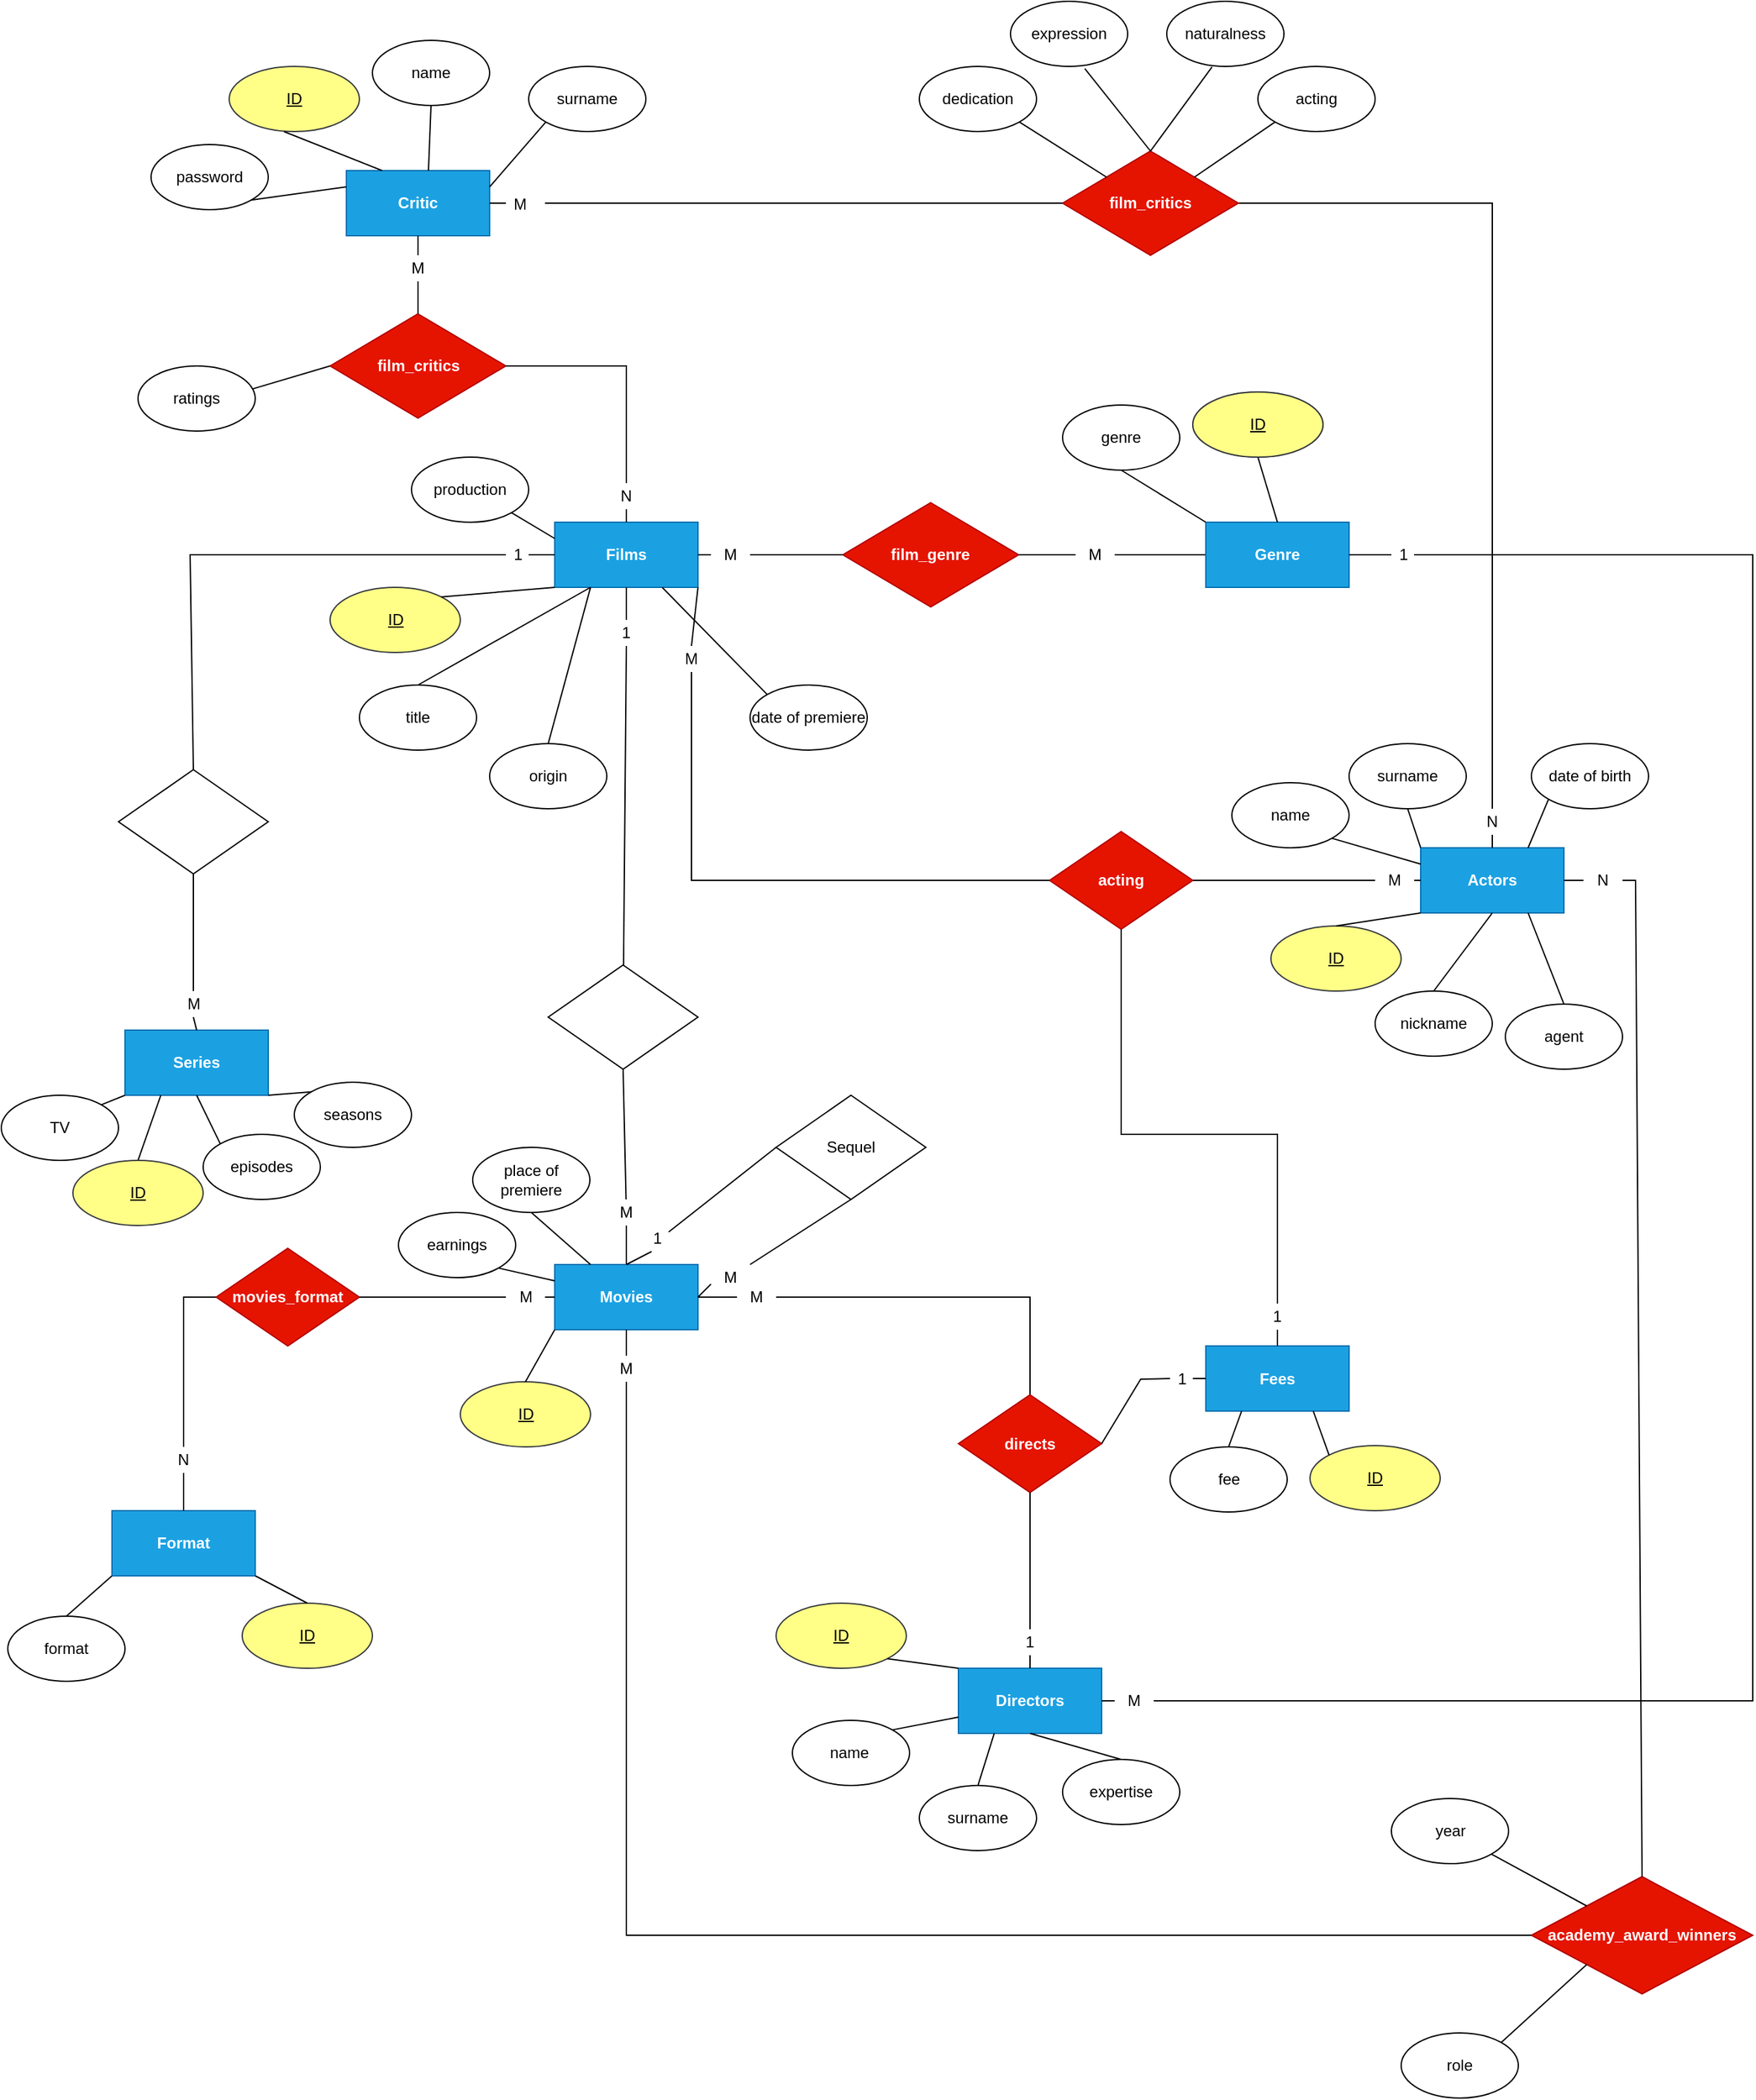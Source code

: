 <mxfile version="16.2.4" type="device"><diagram id="s2HU8AVU-V03cJpKP990" name="Page-1"><mxGraphModel dx="4755" dy="1905" grid="0" gridSize="10" guides="1" tooltips="1" connect="1" arrows="1" fold="1" page="0" pageScale="1" pageWidth="827" pageHeight="1169" math="0" shadow="0"><root><mxCell id="0"/><mxCell id="1" parent="0"/><mxCell id="FqH6eAbjy24o7OfbHSKS-1" value="&lt;b&gt;Critic&lt;/b&gt;" style="rounded=0;whiteSpace=wrap;html=1;fillColor=#1ba1e2;strokeColor=#006EAF;fontColor=#ffffff;" vertex="1" parent="1"><mxGeometry x="-600" y="140" width="110" height="50" as="geometry"/></mxCell><mxCell id="FqH6eAbjy24o7OfbHSKS-2" value="&lt;u&gt;ID&lt;/u&gt;" style="ellipse;whiteSpace=wrap;html=1;fillColor=#ffff88;strokeColor=#36393d;" vertex="1" parent="1"><mxGeometry x="-690" y="60" width="100" height="50" as="geometry"/></mxCell><mxCell id="FqH6eAbjy24o7OfbHSKS-5" value="" style="endArrow=none;html=1;rounded=0;entryX=0.42;entryY=1;entryDx=0;entryDy=0;entryPerimeter=0;exitX=0.25;exitY=0;exitDx=0;exitDy=0;" edge="1" parent="1" source="FqH6eAbjy24o7OfbHSKS-1" target="FqH6eAbjy24o7OfbHSKS-2"><mxGeometry width="50" height="50" relative="1" as="geometry"><mxPoint x="-310" y="460" as="sourcePoint"/><mxPoint x="-260" y="410" as="targetPoint"/><Array as="points"/></mxGeometry></mxCell><mxCell id="FqH6eAbjy24o7OfbHSKS-8" value="" style="endArrow=none;html=1;rounded=0;exitX=0.573;exitY=0;exitDx=0;exitDy=0;exitPerimeter=0;entryX=0.5;entryY=1;entryDx=0;entryDy=0;" edge="1" parent="1" source="FqH6eAbjy24o7OfbHSKS-1" target="FqH6eAbjy24o7OfbHSKS-9"><mxGeometry width="50" height="50" relative="1" as="geometry"><mxPoint x="-520" y="150" as="sourcePoint"/><mxPoint x="-555" y="90" as="targetPoint"/></mxGeometry></mxCell><mxCell id="FqH6eAbjy24o7OfbHSKS-9" value="name" style="ellipse;whiteSpace=wrap;html=1;" vertex="1" parent="1"><mxGeometry x="-580" y="40" width="90" height="50" as="geometry"/></mxCell><mxCell id="FqH6eAbjy24o7OfbHSKS-10" value="password" style="ellipse;whiteSpace=wrap;html=1;" vertex="1" parent="1"><mxGeometry x="-750" y="120" width="90" height="50" as="geometry"/></mxCell><mxCell id="FqH6eAbjy24o7OfbHSKS-11" value="" style="endArrow=none;html=1;rounded=0;entryX=1;entryY=1;entryDx=0;entryDy=0;exitX=0;exitY=0.25;exitDx=0;exitDy=0;" edge="1" parent="1" source="FqH6eAbjy24o7OfbHSKS-1" target="FqH6eAbjy24o7OfbHSKS-10"><mxGeometry width="50" height="50" relative="1" as="geometry"><mxPoint x="-670" y="190" as="sourcePoint"/><mxPoint x="-620" y="140" as="targetPoint"/><Array as="points"/></mxGeometry></mxCell><mxCell id="FqH6eAbjy24o7OfbHSKS-12" value="surname" style="ellipse;whiteSpace=wrap;html=1;" vertex="1" parent="1"><mxGeometry x="-460" y="60" width="90" height="50" as="geometry"/></mxCell><mxCell id="FqH6eAbjy24o7OfbHSKS-13" value="" style="endArrow=none;html=1;rounded=0;exitX=0;exitY=1;exitDx=0;exitDy=0;entryX=1;entryY=0.25;entryDx=0;entryDy=0;" edge="1" parent="1" source="FqH6eAbjy24o7OfbHSKS-12" target="FqH6eAbjy24o7OfbHSKS-1"><mxGeometry width="50" height="50" relative="1" as="geometry"><mxPoint x="-580" y="162.5" as="sourcePoint"/><mxPoint x="-620" y="163" as="targetPoint"/><Array as="points"/></mxGeometry></mxCell><mxCell id="FqH6eAbjy24o7OfbHSKS-14" value="" style="endArrow=none;html=1;rounded=0;entryX=0.5;entryY=1;entryDx=0;entryDy=0;startArrow=none;" edge="1" parent="1" source="FqH6eAbjy24o7OfbHSKS-33" target="FqH6eAbjy24o7OfbHSKS-1"><mxGeometry width="50" height="50" relative="1" as="geometry"><mxPoint x="-545" y="320" as="sourcePoint"/><mxPoint x="-545" y="250" as="targetPoint"/><Array as="points"/></mxGeometry></mxCell><mxCell id="FqH6eAbjy24o7OfbHSKS-15" value="&lt;b&gt;Actors&lt;/b&gt;" style="rounded=0;whiteSpace=wrap;html=1;fillColor=#1ba1e2;strokeColor=#006EAF;fontColor=#ffffff;" vertex="1" parent="1"><mxGeometry x="225" y="660" width="110" height="50" as="geometry"/></mxCell><mxCell id="FqH6eAbjy24o7OfbHSKS-17" value="" style="endArrow=none;html=1;rounded=0;exitX=1;exitY=0.5;exitDx=0;exitDy=0;startArrow=none;entryX=0.5;entryY=0;entryDx=0;entryDy=0;" edge="1" parent="1" source="FqH6eAbjy24o7OfbHSKS-22" target="FqH6eAbjy24o7OfbHSKS-21"><mxGeometry width="50" height="50" relative="1" as="geometry"><mxPoint x="-490" y="170" as="sourcePoint"/><mxPoint x="285" y="360" as="targetPoint"/><Array as="points"><mxPoint x="280" y="165"/></Array></mxGeometry></mxCell><mxCell id="FqH6eAbjy24o7OfbHSKS-21" value="N" style="text;html=1;strokeColor=none;fillColor=none;align=center;verticalAlign=middle;whiteSpace=wrap;rounded=0;" vertex="1" parent="1"><mxGeometry x="270" y="630" width="20" height="20" as="geometry"/></mxCell><mxCell id="FqH6eAbjy24o7OfbHSKS-22" value="&lt;b&gt;film_critics&lt;/b&gt;" style="rhombus;whiteSpace=wrap;html=1;fillColor=#e51400;strokeColor=#B20000;fontColor=#ffffff;" vertex="1" parent="1"><mxGeometry x="-50" y="125" width="135" height="80" as="geometry"/></mxCell><mxCell id="FqH6eAbjy24o7OfbHSKS-23" value="" style="endArrow=none;html=1;rounded=0;exitX=1;exitY=0.5;exitDx=0;exitDy=0;entryX=0;entryY=0.5;entryDx=0;entryDy=0;startArrow=none;" edge="1" parent="1" source="FqH6eAbjy24o7OfbHSKS-19" target="FqH6eAbjy24o7OfbHSKS-22"><mxGeometry width="50" height="50" relative="1" as="geometry"><mxPoint x="-490" y="165" as="sourcePoint"/><mxPoint x="5" y="410" as="targetPoint"/><Array as="points"/></mxGeometry></mxCell><mxCell id="FqH6eAbjy24o7OfbHSKS-24" value="dedication" style="ellipse;whiteSpace=wrap;html=1;" vertex="1" parent="1"><mxGeometry x="-160" y="60" width="90" height="50" as="geometry"/></mxCell><mxCell id="FqH6eAbjy24o7OfbHSKS-25" value="expression" style="ellipse;whiteSpace=wrap;html=1;" vertex="1" parent="1"><mxGeometry x="-90" y="10" width="90" height="50" as="geometry"/></mxCell><mxCell id="FqH6eAbjy24o7OfbHSKS-26" value="naturalness" style="ellipse;whiteSpace=wrap;html=1;" vertex="1" parent="1"><mxGeometry x="30" y="10" width="90" height="50" as="geometry"/></mxCell><mxCell id="FqH6eAbjy24o7OfbHSKS-27" value="acting" style="ellipse;whiteSpace=wrap;html=1;" vertex="1" parent="1"><mxGeometry x="100" y="60" width="90" height="50" as="geometry"/></mxCell><mxCell id="FqH6eAbjy24o7OfbHSKS-28" value="" style="endArrow=none;html=1;rounded=0;entryX=0;entryY=0;entryDx=0;entryDy=0;exitX=1;exitY=1;exitDx=0;exitDy=0;" edge="1" parent="1" source="FqH6eAbjy24o7OfbHSKS-24" target="FqH6eAbjy24o7OfbHSKS-22"><mxGeometry width="50" height="50" relative="1" as="geometry"><mxPoint x="-90" y="110" as="sourcePoint"/><mxPoint x="-133.1" y="159.87" as="targetPoint"/><Array as="points"/></mxGeometry></mxCell><mxCell id="FqH6eAbjy24o7OfbHSKS-29" value="" style="endArrow=none;html=1;rounded=0;entryX=0.5;entryY=0;entryDx=0;entryDy=0;exitX=0.634;exitY=1.033;exitDx=0;exitDy=0;exitPerimeter=0;" edge="1" parent="1" source="FqH6eAbjy24o7OfbHSKS-25" target="FqH6eAbjy24o7OfbHSKS-22"><mxGeometry width="50" height="50" relative="1" as="geometry"><mxPoint x="-56.846" y="82.631" as="sourcePoint"/><mxPoint y="125" as="targetPoint"/><Array as="points"/></mxGeometry></mxCell><mxCell id="FqH6eAbjy24o7OfbHSKS-30" value="" style="endArrow=none;html=1;rounded=0;entryX=0.386;entryY=1.009;entryDx=0;entryDy=0;exitX=0.5;exitY=0;exitDx=0;exitDy=0;entryPerimeter=0;" edge="1" parent="1" source="FqH6eAbjy24o7OfbHSKS-22" target="FqH6eAbjy24o7OfbHSKS-26"><mxGeometry width="50" height="50" relative="1" as="geometry"><mxPoint x="10.004" y="97.631" as="sourcePoint"/><mxPoint x="66.85" y="140" as="targetPoint"/><Array as="points"/></mxGeometry></mxCell><mxCell id="FqH6eAbjy24o7OfbHSKS-31" value="" style="endArrow=none;html=1;rounded=0;entryX=0;entryY=1;entryDx=0;entryDy=0;exitX=1;exitY=0;exitDx=0;exitDy=0;" edge="1" parent="1" source="FqH6eAbjy24o7OfbHSKS-22" target="FqH6eAbjy24o7OfbHSKS-27"><mxGeometry width="50" height="50" relative="1" as="geometry"><mxPoint x="75.004" y="110.001" as="sourcePoint"/><mxPoint x="131.85" y="152.37" as="targetPoint"/><Array as="points"/></mxGeometry></mxCell><mxCell id="FqH6eAbjy24o7OfbHSKS-34" value="&lt;b&gt;film_critics&lt;/b&gt;" style="rhombus;whiteSpace=wrap;html=1;fillColor=#e51400;strokeColor=#B20000;fontColor=#ffffff;" vertex="1" parent="1"><mxGeometry x="-612.5" y="250" width="135" height="80" as="geometry"/></mxCell><mxCell id="FqH6eAbjy24o7OfbHSKS-35" value="" style="endArrow=none;html=1;rounded=0;entryX=1;entryY=0.5;entryDx=0;entryDy=0;exitX=0.5;exitY=0;exitDx=0;exitDy=0;startArrow=none;" edge="1" parent="1" source="FqH6eAbjy24o7OfbHSKS-37" target="FqH6eAbjy24o7OfbHSKS-34"><mxGeometry width="50" height="50" relative="1" as="geometry"><mxPoint x="-545" y="400" as="sourcePoint"/><mxPoint x="-545" y="190" as="targetPoint"/><Array as="points"><mxPoint x="-385" y="290"/></Array></mxGeometry></mxCell><mxCell id="FqH6eAbjy24o7OfbHSKS-36" value="&lt;b&gt;Films&lt;/b&gt;" style="rounded=0;whiteSpace=wrap;html=1;fillColor=#1ba1e2;strokeColor=#006EAF;fontColor=#ffffff;" vertex="1" parent="1"><mxGeometry x="-440" y="410" width="110" height="50" as="geometry"/></mxCell><mxCell id="FqH6eAbjy24o7OfbHSKS-38" value="" style="endArrow=none;html=1;rounded=0;entryX=0;entryY=0.5;entryDx=0;entryDy=0;exitX=0.98;exitY=0.351;exitDx=0;exitDy=0;exitPerimeter=0;" edge="1" parent="1" source="FqH6eAbjy24o7OfbHSKS-39" target="FqH6eAbjy24o7OfbHSKS-34"><mxGeometry width="50" height="50" relative="1" as="geometry"><mxPoint x="-670" y="310" as="sourcePoint"/><mxPoint x="-612.5" y="290" as="targetPoint"/></mxGeometry></mxCell><mxCell id="FqH6eAbjy24o7OfbHSKS-39" value="ratings" style="ellipse;whiteSpace=wrap;html=1;" vertex="1" parent="1"><mxGeometry x="-760" y="290" width="90" height="50" as="geometry"/></mxCell><mxCell id="FqH6eAbjy24o7OfbHSKS-40" value="production" style="ellipse;whiteSpace=wrap;html=1;" vertex="1" parent="1"><mxGeometry x="-550" y="360" width="90" height="50" as="geometry"/></mxCell><mxCell id="FqH6eAbjy24o7OfbHSKS-42" value="title" style="ellipse;whiteSpace=wrap;html=1;" vertex="1" parent="1"><mxGeometry x="-590" y="535" width="90" height="50" as="geometry"/></mxCell><mxCell id="FqH6eAbjy24o7OfbHSKS-43" value="origin" style="ellipse;whiteSpace=wrap;html=1;" vertex="1" parent="1"><mxGeometry x="-490" y="580" width="90" height="50" as="geometry"/></mxCell><mxCell id="FqH6eAbjy24o7OfbHSKS-44" value="date of premiere" style="ellipse;whiteSpace=wrap;html=1;" vertex="1" parent="1"><mxGeometry x="-290" y="535" width="90" height="50" as="geometry"/></mxCell><mxCell id="FqH6eAbjy24o7OfbHSKS-45" value="" style="endArrow=none;html=1;rounded=0;entryX=0;entryY=0.25;entryDx=0;entryDy=0;exitX=1;exitY=1;exitDx=0;exitDy=0;" edge="1" parent="1" source="FqH6eAbjy24o7OfbHSKS-40" target="FqH6eAbjy24o7OfbHSKS-36"><mxGeometry width="50" height="50" relative="1" as="geometry"><mxPoint x="-507.5" y="460" as="sourcePoint"/><mxPoint x="-457.5" y="410" as="targetPoint"/></mxGeometry></mxCell><mxCell id="FqH6eAbjy24o7OfbHSKS-46" value="&lt;u&gt;ID&lt;/u&gt;" style="ellipse;whiteSpace=wrap;html=1;fillColor=#ffff88;strokeColor=#36393d;" vertex="1" parent="1"><mxGeometry x="-612.5" y="460" width="100" height="50" as="geometry"/></mxCell><mxCell id="FqH6eAbjy24o7OfbHSKS-47" value="" style="endArrow=none;html=1;rounded=0;entryX=0;entryY=1;entryDx=0;entryDy=0;exitX=1;exitY=0;exitDx=0;exitDy=0;" edge="1" parent="1" source="FqH6eAbjy24o7OfbHSKS-46" target="FqH6eAbjy24o7OfbHSKS-36"><mxGeometry width="50" height="50" relative="1" as="geometry"><mxPoint x="-440" y="510" as="sourcePoint"/><mxPoint x="-390" y="460" as="targetPoint"/></mxGeometry></mxCell><mxCell id="FqH6eAbjy24o7OfbHSKS-48" value="" style="endArrow=none;html=1;rounded=0;entryX=0.25;entryY=1;entryDx=0;entryDy=0;exitX=0.5;exitY=0;exitDx=0;exitDy=0;" edge="1" parent="1" source="FqH6eAbjy24o7OfbHSKS-42" target="FqH6eAbjy24o7OfbHSKS-36"><mxGeometry width="50" height="50" relative="1" as="geometry"><mxPoint x="-447.5" y="510" as="sourcePoint"/><mxPoint x="-397.5" y="460" as="targetPoint"/></mxGeometry></mxCell><mxCell id="FqH6eAbjy24o7OfbHSKS-49" value="" style="endArrow=none;html=1;rounded=0;exitX=0.5;exitY=0;exitDx=0;exitDy=0;entryX=0.25;entryY=1;entryDx=0;entryDy=0;" edge="1" parent="1" source="FqH6eAbjy24o7OfbHSKS-43" target="FqH6eAbjy24o7OfbHSKS-36"><mxGeometry width="50" height="50" relative="1" as="geometry"><mxPoint x="-390" y="540" as="sourcePoint"/><mxPoint x="-350" y="510" as="targetPoint"/></mxGeometry></mxCell><mxCell id="FqH6eAbjy24o7OfbHSKS-50" style="edgeStyle=none;rounded=0;orthogonalLoop=1;jettySize=auto;html=1;entryX=0;entryY=0;entryDx=0;entryDy=0;" edge="1" parent="1" source="FqH6eAbjy24o7OfbHSKS-43" target="FqH6eAbjy24o7OfbHSKS-43"><mxGeometry relative="1" as="geometry"/></mxCell><mxCell id="FqH6eAbjy24o7OfbHSKS-51" value="" style="endArrow=none;html=1;rounded=0;entryX=0.75;entryY=1;entryDx=0;entryDy=0;exitX=0;exitY=0;exitDx=0;exitDy=0;" edge="1" parent="1" source="FqH6eAbjy24o7OfbHSKS-44" target="FqH6eAbjy24o7OfbHSKS-36"><mxGeometry width="50" height="50" relative="1" as="geometry"><mxPoint x="-250" y="560" as="sourcePoint"/><mxPoint x="-200" y="510" as="targetPoint"/></mxGeometry></mxCell><mxCell id="FqH6eAbjy24o7OfbHSKS-52" value="" style="endArrow=none;html=1;rounded=0;entryX=0;entryY=0.5;entryDx=0;entryDy=0;startArrow=none;" edge="1" parent="1" source="FqH6eAbjy24o7OfbHSKS-54" target="FqH6eAbjy24o7OfbHSKS-36"><mxGeometry width="50" height="50" relative="1" as="geometry"><mxPoint x="-710" y="435" as="sourcePoint"/><mxPoint x="-590" y="410" as="targetPoint"/></mxGeometry></mxCell><mxCell id="FqH6eAbjy24o7OfbHSKS-54" value="1" style="text;html=1;strokeColor=none;fillColor=none;align=center;verticalAlign=middle;whiteSpace=wrap;rounded=0;" vertex="1" parent="1"><mxGeometry x="-477.5" y="425" width="17.5" height="20" as="geometry"/></mxCell><mxCell id="FqH6eAbjy24o7OfbHSKS-55" value="" style="endArrow=none;html=1;rounded=0;entryX=0;entryY=0.5;entryDx=0;entryDy=0;exitX=0.5;exitY=0;exitDx=0;exitDy=0;" edge="1" parent="1" source="FqH6eAbjy24o7OfbHSKS-70" target="FqH6eAbjy24o7OfbHSKS-54"><mxGeometry width="50" height="50" relative="1" as="geometry"><mxPoint x="-720" y="435" as="sourcePoint"/><mxPoint x="-440" y="435" as="targetPoint"/><Array as="points"><mxPoint x="-720" y="435"/></Array></mxGeometry></mxCell><mxCell id="FqH6eAbjy24o7OfbHSKS-63" value="" style="endArrow=none;html=1;rounded=0;entryX=0.5;entryY=1;entryDx=0;entryDy=0;exitX=0.5;exitY=0;exitDx=0;exitDy=0;" edge="1" parent="1" source="FqH6eAbjy24o7OfbHSKS-15" target="FqH6eAbjy24o7OfbHSKS-21"><mxGeometry width="50" height="50" relative="1" as="geometry"><mxPoint x="80" y="420" as="sourcePoint"/><mxPoint x="130" y="370" as="targetPoint"/></mxGeometry></mxCell><mxCell id="FqH6eAbjy24o7OfbHSKS-19" value="M" style="text;strokeColor=none;fillColor=none;align=left;verticalAlign=middle;spacingLeft=4;spacingRight=4;overflow=hidden;points=[[0,0.5],[1,0.5]];portConstraint=eastwest;rotatable=0;" vertex="1" parent="1"><mxGeometry x="-477.5" y="155" width="30" height="20" as="geometry"/></mxCell><mxCell id="FqH6eAbjy24o7OfbHSKS-65" value="" style="endArrow=none;html=1;rounded=0;exitX=1;exitY=0.5;exitDx=0;exitDy=0;entryX=0;entryY=0.5;entryDx=0;entryDy=0;" edge="1" parent="1" source="FqH6eAbjy24o7OfbHSKS-1" target="FqH6eAbjy24o7OfbHSKS-19"><mxGeometry width="50" height="50" relative="1" as="geometry"><mxPoint x="-490" y="165" as="sourcePoint"/><mxPoint x="-50" y="165" as="targetPoint"/><Array as="points"/></mxGeometry></mxCell><mxCell id="FqH6eAbjy24o7OfbHSKS-33" value="M" style="text;html=1;strokeColor=none;fillColor=none;align=center;verticalAlign=middle;whiteSpace=wrap;rounded=0;" vertex="1" parent="1"><mxGeometry x="-560" y="205" width="30" height="20" as="geometry"/></mxCell><mxCell id="FqH6eAbjy24o7OfbHSKS-66" value="" style="endArrow=none;html=1;rounded=0;entryX=0.5;entryY=1;entryDx=0;entryDy=0;startArrow=none;" edge="1" parent="1" source="FqH6eAbjy24o7OfbHSKS-34" target="FqH6eAbjy24o7OfbHSKS-33"><mxGeometry width="50" height="50" relative="1" as="geometry"><mxPoint x="-545" y="250" as="sourcePoint"/><mxPoint x="-545" y="190" as="targetPoint"/><Array as="points"/></mxGeometry></mxCell><mxCell id="FqH6eAbjy24o7OfbHSKS-37" value="N" style="text;html=1;strokeColor=none;fillColor=none;align=center;verticalAlign=middle;whiteSpace=wrap;rounded=0;" vertex="1" parent="1"><mxGeometry x="-400" y="380" width="30" height="20" as="geometry"/></mxCell><mxCell id="FqH6eAbjy24o7OfbHSKS-67" value="" style="endArrow=none;html=1;rounded=0;entryX=0.5;entryY=1;entryDx=0;entryDy=0;exitX=0.5;exitY=0;exitDx=0;exitDy=0;" edge="1" parent="1" source="FqH6eAbjy24o7OfbHSKS-36" target="FqH6eAbjy24o7OfbHSKS-37"><mxGeometry width="50" height="50" relative="1" as="geometry"><mxPoint x="-385" y="410" as="sourcePoint"/><mxPoint x="-477.5" y="290" as="targetPoint"/><Array as="points"/></mxGeometry></mxCell><mxCell id="FqH6eAbjy24o7OfbHSKS-70" value="" style="rhombus;whiteSpace=wrap;html=1;" vertex="1" parent="1"><mxGeometry x="-775" y="600" width="115" height="80" as="geometry"/></mxCell><mxCell id="FqH6eAbjy24o7OfbHSKS-72" value="" style="endArrow=none;html=1;rounded=0;entryX=0.5;entryY=1;entryDx=0;entryDy=0;exitX=0.5;exitY=0;exitDx=0;exitDy=0;startArrow=none;" edge="1" parent="1" source="FqH6eAbjy24o7OfbHSKS-74" target="FqH6eAbjy24o7OfbHSKS-70"><mxGeometry width="50" height="50" relative="1" as="geometry"><mxPoint x="-717" y="800" as="sourcePoint"/><mxPoint x="-680" y="730" as="targetPoint"/></mxGeometry></mxCell><mxCell id="FqH6eAbjy24o7OfbHSKS-73" value="&lt;b&gt;Series&lt;/b&gt;" style="rounded=0;whiteSpace=wrap;html=1;fillColor=#1ba1e2;strokeColor=#006EAF;fontColor=#ffffff;" vertex="1" parent="1"><mxGeometry x="-770" y="800" width="110" height="50" as="geometry"/></mxCell><mxCell id="FqH6eAbjy24o7OfbHSKS-74" value="M" style="text;html=1;strokeColor=none;fillColor=none;align=center;verticalAlign=middle;whiteSpace=wrap;rounded=0;" vertex="1" parent="1"><mxGeometry x="-732.5" y="770" width="30" height="20" as="geometry"/></mxCell><mxCell id="FqH6eAbjy24o7OfbHSKS-75" value="" style="endArrow=none;html=1;rounded=0;entryX=0.5;entryY=1;entryDx=0;entryDy=0;exitX=0.5;exitY=0;exitDx=0;exitDy=0;" edge="1" parent="1" source="FqH6eAbjy24o7OfbHSKS-73" target="FqH6eAbjy24o7OfbHSKS-74"><mxGeometry width="50" height="50" relative="1" as="geometry"><mxPoint x="-715" y="800" as="sourcePoint"/><mxPoint x="-717.5" y="680" as="targetPoint"/></mxGeometry></mxCell><mxCell id="FqH6eAbjy24o7OfbHSKS-77" value="TV" style="ellipse;whiteSpace=wrap;html=1;" vertex="1" parent="1"><mxGeometry x="-865" y="850" width="90" height="50" as="geometry"/></mxCell><mxCell id="FqH6eAbjy24o7OfbHSKS-79" value="episodes" style="ellipse;whiteSpace=wrap;html=1;" vertex="1" parent="1"><mxGeometry x="-710" y="880" width="90" height="50" as="geometry"/></mxCell><mxCell id="FqH6eAbjy24o7OfbHSKS-80" value="seasons" style="ellipse;whiteSpace=wrap;html=1;" vertex="1" parent="1"><mxGeometry x="-640" y="840" width="90" height="50" as="geometry"/></mxCell><mxCell id="FqH6eAbjy24o7OfbHSKS-81" value="" style="endArrow=none;html=1;rounded=0;entryX=0.25;entryY=1;entryDx=0;entryDy=0;exitX=0.5;exitY=0;exitDx=0;exitDy=0;" edge="1" parent="1" source="FqH6eAbjy24o7OfbHSKS-85" target="FqH6eAbjy24o7OfbHSKS-73"><mxGeometry width="50" height="50" relative="1" as="geometry"><mxPoint x="-765" y="930" as="sourcePoint"/><mxPoint x="-730" y="870" as="targetPoint"/></mxGeometry></mxCell><mxCell id="FqH6eAbjy24o7OfbHSKS-82" value="" style="endArrow=none;html=1;rounded=0;entryX=0;entryY=1;entryDx=0;entryDy=0;exitX=1;exitY=0;exitDx=0;exitDy=0;" edge="1" parent="1" source="FqH6eAbjy24o7OfbHSKS-77" target="FqH6eAbjy24o7OfbHSKS-73"><mxGeometry width="50" height="50" relative="1" as="geometry"><mxPoint x="-810" y="870" as="sourcePoint"/><mxPoint x="-760" y="820" as="targetPoint"/></mxGeometry></mxCell><mxCell id="FqH6eAbjy24o7OfbHSKS-83" value="" style="endArrow=none;html=1;rounded=0;entryX=1;entryY=1;entryDx=0;entryDy=0;exitX=0;exitY=0;exitDx=0;exitDy=0;" edge="1" parent="1" source="FqH6eAbjy24o7OfbHSKS-80" target="FqH6eAbjy24o7OfbHSKS-73"><mxGeometry width="50" height="50" relative="1" as="geometry"><mxPoint x="-497.5" y="900" as="sourcePoint"/><mxPoint x="-447.5" y="850" as="targetPoint"/></mxGeometry></mxCell><mxCell id="FqH6eAbjy24o7OfbHSKS-84" value="" style="endArrow=none;html=1;rounded=0;entryX=0.5;entryY=1;entryDx=0;entryDy=0;exitX=0;exitY=0;exitDx=0;exitDy=0;" edge="1" parent="1" source="FqH6eAbjy24o7OfbHSKS-79" target="FqH6eAbjy24o7OfbHSKS-73"><mxGeometry width="50" height="50" relative="1" as="geometry"><mxPoint x="-520" y="970" as="sourcePoint"/><mxPoint x="-470" y="920" as="targetPoint"/></mxGeometry></mxCell><mxCell id="FqH6eAbjy24o7OfbHSKS-85" value="&lt;u&gt;ID&lt;/u&gt;" style="ellipse;whiteSpace=wrap;html=1;fillColor=#ffff88;strokeColor=#36393d;" vertex="1" parent="1"><mxGeometry x="-810" y="900" width="100" height="50" as="geometry"/></mxCell><mxCell id="FqH6eAbjy24o7OfbHSKS-86" value="" style="endArrow=none;html=1;rounded=0;entryX=0.5;entryY=1;entryDx=0;entryDy=0;startArrow=none;" edge="1" parent="1" source="FqH6eAbjy24o7OfbHSKS-89" target="FqH6eAbjy24o7OfbHSKS-36"><mxGeometry width="50" height="50" relative="1" as="geometry"><mxPoint x="-385" y="970" as="sourcePoint"/><mxPoint x="-250" y="730" as="targetPoint"/></mxGeometry></mxCell><mxCell id="FqH6eAbjy24o7OfbHSKS-87" value="" style="rhombus;whiteSpace=wrap;html=1;" vertex="1" parent="1"><mxGeometry x="-445" y="750" width="115" height="80" as="geometry"/></mxCell><mxCell id="FqH6eAbjy24o7OfbHSKS-88" value="" style="endArrow=none;html=1;rounded=0;entryX=0.5;entryY=1;entryDx=0;entryDy=0;startArrow=none;" edge="1" parent="1" source="FqH6eAbjy24o7OfbHSKS-91" target="FqH6eAbjy24o7OfbHSKS-87"><mxGeometry width="50" height="50" relative="1" as="geometry"><mxPoint x="-385" y="970" as="sourcePoint"/><mxPoint x="-385" y="460" as="targetPoint"/></mxGeometry></mxCell><mxCell id="FqH6eAbjy24o7OfbHSKS-89" value="1" style="text;html=1;strokeColor=none;fillColor=none;align=center;verticalAlign=middle;whiteSpace=wrap;rounded=0;" vertex="1" parent="1"><mxGeometry x="-393.75" y="485" width="17.5" height="20" as="geometry"/></mxCell><mxCell id="FqH6eAbjy24o7OfbHSKS-90" value="" style="endArrow=none;html=1;rounded=0;entryX=0.5;entryY=1;entryDx=0;entryDy=0;startArrow=none;" edge="1" parent="1" source="FqH6eAbjy24o7OfbHSKS-87" target="FqH6eAbjy24o7OfbHSKS-89"><mxGeometry width="50" height="50" relative="1" as="geometry"><mxPoint x="-387.157" y="710.238" as="sourcePoint"/><mxPoint x="-385" y="460" as="targetPoint"/></mxGeometry></mxCell><mxCell id="FqH6eAbjy24o7OfbHSKS-91" value="M" style="text;html=1;strokeColor=none;fillColor=none;align=center;verticalAlign=middle;whiteSpace=wrap;rounded=0;" vertex="1" parent="1"><mxGeometry x="-400" y="930" width="30" height="20" as="geometry"/></mxCell><mxCell id="FqH6eAbjy24o7OfbHSKS-92" value="" style="endArrow=none;html=1;rounded=0;entryX=0.5;entryY=1;entryDx=0;entryDy=0;exitX=0.5;exitY=0;exitDx=0;exitDy=0;" edge="1" parent="1" source="FqH6eAbjy24o7OfbHSKS-93" target="FqH6eAbjy24o7OfbHSKS-91"><mxGeometry width="50" height="50" relative="1" as="geometry"><mxPoint x="-385" y="970" as="sourcePoint"/><mxPoint x="-387.5" y="790" as="targetPoint"/></mxGeometry></mxCell><mxCell id="FqH6eAbjy24o7OfbHSKS-93" value="&lt;b&gt;Movies&lt;/b&gt;" style="rounded=0;whiteSpace=wrap;html=1;fillColor=#1ba1e2;strokeColor=#006EAF;fontColor=#ffffff;" vertex="1" parent="1"><mxGeometry x="-440" y="980" width="110" height="50" as="geometry"/></mxCell><mxCell id="FqH6eAbjy24o7OfbHSKS-94" value="place of premiere" style="ellipse;whiteSpace=wrap;html=1;" vertex="1" parent="1"><mxGeometry x="-503" y="890" width="90" height="50" as="geometry"/></mxCell><mxCell id="FqH6eAbjy24o7OfbHSKS-95" value="earnings" style="ellipse;whiteSpace=wrap;html=1;" vertex="1" parent="1"><mxGeometry x="-560" y="940" width="90" height="50" as="geometry"/></mxCell><mxCell id="FqH6eAbjy24o7OfbHSKS-98" value="&lt;u&gt;ID&lt;/u&gt;" style="ellipse;whiteSpace=wrap;html=1;fillColor=#ffff88;strokeColor=#36393d;" vertex="1" parent="1"><mxGeometry x="-512.5" y="1070" width="100" height="50" as="geometry"/></mxCell><mxCell id="FqH6eAbjy24o7OfbHSKS-99" value="" style="endArrow=none;html=1;rounded=0;entryX=0.5;entryY=1;entryDx=0;entryDy=0;exitX=0.25;exitY=0;exitDx=0;exitDy=0;" edge="1" parent="1" source="FqH6eAbjy24o7OfbHSKS-93" target="FqH6eAbjy24o7OfbHSKS-94"><mxGeometry width="50" height="50" relative="1" as="geometry"><mxPoint x="-300" y="900" as="sourcePoint"/><mxPoint x="-250" y="850" as="targetPoint"/></mxGeometry></mxCell><mxCell id="FqH6eAbjy24o7OfbHSKS-100" value="" style="endArrow=none;html=1;rounded=0;entryX=1;entryY=1;entryDx=0;entryDy=0;exitX=0;exitY=0.25;exitDx=0;exitDy=0;" edge="1" parent="1" source="FqH6eAbjy24o7OfbHSKS-93" target="FqH6eAbjy24o7OfbHSKS-95"><mxGeometry width="50" height="50" relative="1" as="geometry"><mxPoint x="-300" y="900" as="sourcePoint"/><mxPoint x="-250" y="850" as="targetPoint"/></mxGeometry></mxCell><mxCell id="FqH6eAbjy24o7OfbHSKS-101" value="" style="endArrow=none;html=1;rounded=0;entryX=0;entryY=1;entryDx=0;entryDy=0;exitX=0.5;exitY=0;exitDx=0;exitDy=0;" edge="1" parent="1" source="FqH6eAbjy24o7OfbHSKS-98" target="FqH6eAbjy24o7OfbHSKS-93"><mxGeometry width="50" height="50" relative="1" as="geometry"><mxPoint x="-300" y="900" as="sourcePoint"/><mxPoint x="-250" y="850" as="targetPoint"/></mxGeometry></mxCell><mxCell id="FqH6eAbjy24o7OfbHSKS-102" value="&lt;b&gt;Format&lt;/b&gt;" style="rounded=0;whiteSpace=wrap;html=1;fillColor=#1ba1e2;strokeColor=#006EAF;fontColor=#ffffff;" vertex="1" parent="1"><mxGeometry x="-780" y="1169" width="110" height="50" as="geometry"/></mxCell><mxCell id="FqH6eAbjy24o7OfbHSKS-103" value="" style="endArrow=none;html=1;rounded=0;entryX=0;entryY=0.5;entryDx=0;entryDy=0;exitX=1;exitY=0.5;exitDx=0;exitDy=0;startArrow=none;" edge="1" parent="1" source="FqH6eAbjy24o7OfbHSKS-106" target="FqH6eAbjy24o7OfbHSKS-93"><mxGeometry width="50" height="50" relative="1" as="geometry"><mxPoint x="-300" y="1010" as="sourcePoint"/><mxPoint x="-250" y="960" as="targetPoint"/><Array as="points"/></mxGeometry></mxCell><mxCell id="FqH6eAbjy24o7OfbHSKS-104" value="&lt;b&gt;movies_format&lt;/b&gt;" style="rhombus;whiteSpace=wrap;html=1;fillColor=#e51400;strokeColor=#B20000;fontColor=#ffffff;" vertex="1" parent="1"><mxGeometry x="-700" y="967.5" width="110" height="75" as="geometry"/></mxCell><mxCell id="FqH6eAbjy24o7OfbHSKS-105" value="" style="endArrow=none;html=1;rounded=0;entryX=0;entryY=0.5;entryDx=0;entryDy=0;exitX=0.5;exitY=0;exitDx=0;exitDy=0;" edge="1" parent="1" source="FqH6eAbjy24o7OfbHSKS-108" target="FqH6eAbjy24o7OfbHSKS-104"><mxGeometry width="50" height="50" relative="1" as="geometry"><mxPoint x="-725" y="1170" as="sourcePoint"/><mxPoint x="-440" y="1005" as="targetPoint"/><Array as="points"><mxPoint x="-725" y="1005"/></Array></mxGeometry></mxCell><mxCell id="FqH6eAbjy24o7OfbHSKS-106" value="M" style="text;html=1;strokeColor=none;fillColor=none;align=center;verticalAlign=middle;whiteSpace=wrap;rounded=0;" vertex="1" parent="1"><mxGeometry x="-477.5" y="995" width="30" height="20" as="geometry"/></mxCell><mxCell id="FqH6eAbjy24o7OfbHSKS-107" value="" style="endArrow=none;html=1;rounded=0;entryX=0;entryY=0.5;entryDx=0;entryDy=0;exitX=1;exitY=0.5;exitDx=0;exitDy=0;startArrow=none;" edge="1" parent="1" source="FqH6eAbjy24o7OfbHSKS-104" target="FqH6eAbjy24o7OfbHSKS-106"><mxGeometry width="50" height="50" relative="1" as="geometry"><mxPoint x="-590" y="1005" as="sourcePoint"/><mxPoint x="-440" y="1005" as="targetPoint"/><Array as="points"/></mxGeometry></mxCell><mxCell id="FqH6eAbjy24o7OfbHSKS-108" value="N" style="text;html=1;strokeColor=none;fillColor=none;align=center;verticalAlign=middle;whiteSpace=wrap;rounded=0;" vertex="1" parent="1"><mxGeometry x="-735" y="1120" width="20" height="20" as="geometry"/></mxCell><mxCell id="FqH6eAbjy24o7OfbHSKS-111" value="" style="endArrow=none;html=1;rounded=0;entryX=0.5;entryY=1;entryDx=0;entryDy=0;exitX=0.5;exitY=0;exitDx=0;exitDy=0;" edge="1" parent="1" source="FqH6eAbjy24o7OfbHSKS-102" target="FqH6eAbjy24o7OfbHSKS-108"><mxGeometry width="50" height="50" relative="1" as="geometry"><mxPoint x="-300" y="1010" as="sourcePoint"/><mxPoint x="-250" y="960" as="targetPoint"/></mxGeometry></mxCell><mxCell id="FqH6eAbjy24o7OfbHSKS-113" value="&lt;u&gt;ID&lt;/u&gt;" style="ellipse;whiteSpace=wrap;html=1;fillColor=#ffff88;strokeColor=#36393d;" vertex="1" parent="1"><mxGeometry x="-680" y="1240" width="100" height="50" as="geometry"/></mxCell><mxCell id="FqH6eAbjy24o7OfbHSKS-114" value="format" style="ellipse;whiteSpace=wrap;html=1;" vertex="1" parent="1"><mxGeometry x="-860" y="1250" width="90" height="50" as="geometry"/></mxCell><mxCell id="FqH6eAbjy24o7OfbHSKS-115" value="" style="endArrow=none;html=1;rounded=0;entryX=1;entryY=1;entryDx=0;entryDy=0;exitX=0.5;exitY=0;exitDx=0;exitDy=0;" edge="1" parent="1" source="FqH6eAbjy24o7OfbHSKS-113" target="FqH6eAbjy24o7OfbHSKS-102"><mxGeometry width="50" height="50" relative="1" as="geometry"><mxPoint x="-300" y="1010" as="sourcePoint"/><mxPoint x="-250" y="960" as="targetPoint"/></mxGeometry></mxCell><mxCell id="FqH6eAbjy24o7OfbHSKS-116" value="" style="endArrow=none;html=1;rounded=0;entryX=0;entryY=1;entryDx=0;entryDy=0;exitX=0.5;exitY=0;exitDx=0;exitDy=0;" edge="1" parent="1" source="FqH6eAbjy24o7OfbHSKS-114" target="FqH6eAbjy24o7OfbHSKS-102"><mxGeometry width="50" height="50" relative="1" as="geometry"><mxPoint x="-300" y="1010" as="sourcePoint"/><mxPoint x="-250" y="960" as="targetPoint"/></mxGeometry></mxCell><mxCell id="FqH6eAbjy24o7OfbHSKS-117" value="Sequel" style="rhombus;whiteSpace=wrap;html=1;" vertex="1" parent="1"><mxGeometry x="-270" y="850" width="115" height="80" as="geometry"/></mxCell><mxCell id="FqH6eAbjy24o7OfbHSKS-118" value="" style="endArrow=none;html=1;rounded=0;exitX=1;exitY=0.25;exitDx=0;exitDy=0;entryX=0;entryY=0.5;entryDx=0;entryDy=0;startArrow=none;" edge="1" parent="1" source="FqH6eAbjy24o7OfbHSKS-120" target="FqH6eAbjy24o7OfbHSKS-117"><mxGeometry width="50" height="50" relative="1" as="geometry"><mxPoint x="-300" y="1010" as="sourcePoint"/><mxPoint x="-250" y="960" as="targetPoint"/></mxGeometry></mxCell><mxCell id="FqH6eAbjy24o7OfbHSKS-119" value="" style="endArrow=none;html=1;rounded=0;entryX=0.5;entryY=1;entryDx=0;entryDy=0;exitX=1;exitY=0;exitDx=0;exitDy=0;startArrow=none;" edge="1" parent="1" source="FqH6eAbjy24o7OfbHSKS-124" target="FqH6eAbjy24o7OfbHSKS-117"><mxGeometry width="50" height="50" relative="1" as="geometry"><mxPoint x="-300" y="1010" as="sourcePoint"/><mxPoint x="-250" y="960" as="targetPoint"/></mxGeometry></mxCell><mxCell id="FqH6eAbjy24o7OfbHSKS-120" value="1" style="text;html=1;strokeColor=none;fillColor=none;align=center;verticalAlign=middle;whiteSpace=wrap;rounded=0;" vertex="1" parent="1"><mxGeometry x="-370" y="950" width="17.5" height="20" as="geometry"/></mxCell><mxCell id="FqH6eAbjy24o7OfbHSKS-123" value="" style="endArrow=none;html=1;rounded=0;exitX=0.5;exitY=0;exitDx=0;exitDy=0;entryX=0.25;entryY=1;entryDx=0;entryDy=0;" edge="1" parent="1" source="FqH6eAbjy24o7OfbHSKS-93" target="FqH6eAbjy24o7OfbHSKS-120"><mxGeometry width="50" height="50" relative="1" as="geometry"><mxPoint x="-385" y="980" as="sourcePoint"/><mxPoint x="-270" y="890" as="targetPoint"/></mxGeometry></mxCell><mxCell id="FqH6eAbjy24o7OfbHSKS-124" value="M" style="text;html=1;strokeColor=none;fillColor=none;align=center;verticalAlign=middle;whiteSpace=wrap;rounded=0;" vertex="1" parent="1"><mxGeometry x="-320" y="980" width="30" height="20" as="geometry"/></mxCell><mxCell id="FqH6eAbjy24o7OfbHSKS-125" value="" style="endArrow=none;html=1;rounded=0;exitX=1;exitY=0.5;exitDx=0;exitDy=0;entryX=0;entryY=0.75;entryDx=0;entryDy=0;" edge="1" parent="1" source="FqH6eAbjy24o7OfbHSKS-93" target="FqH6eAbjy24o7OfbHSKS-124"><mxGeometry width="50" height="50" relative="1" as="geometry"><mxPoint x="-330" y="1005" as="sourcePoint"/><mxPoint x="-310" y="990" as="targetPoint"/></mxGeometry></mxCell><mxCell id="FqH6eAbjy24o7OfbHSKS-128" value="" style="endArrow=none;html=1;rounded=0;exitX=1;exitY=0.5;exitDx=0;exitDy=0;startArrow=none;entryX=0.5;entryY=0;entryDx=0;entryDy=0;" edge="1" parent="1" source="FqH6eAbjy24o7OfbHSKS-129" target="FqH6eAbjy24o7OfbHSKS-133"><mxGeometry width="50" height="50" relative="1" as="geometry"><mxPoint x="-300" y="900" as="sourcePoint"/><mxPoint x="-80" y="1005" as="targetPoint"/><Array as="points"><mxPoint x="-75" y="1005"/></Array></mxGeometry></mxCell><mxCell id="FqH6eAbjy24o7OfbHSKS-129" value="M" style="text;html=1;strokeColor=none;fillColor=none;align=center;verticalAlign=middle;whiteSpace=wrap;rounded=0;" vertex="1" parent="1"><mxGeometry x="-300" y="995" width="30" height="20" as="geometry"/></mxCell><mxCell id="FqH6eAbjy24o7OfbHSKS-130" value="" style="endArrow=none;html=1;rounded=0;exitX=1;exitY=0.5;exitDx=0;exitDy=0;" edge="1" parent="1" source="FqH6eAbjy24o7OfbHSKS-93" target="FqH6eAbjy24o7OfbHSKS-129"><mxGeometry width="50" height="50" relative="1" as="geometry"><mxPoint x="-330" y="1005" as="sourcePoint"/><mxPoint x="-80" y="1005" as="targetPoint"/></mxGeometry></mxCell><mxCell id="FqH6eAbjy24o7OfbHSKS-132" value="&lt;b&gt;Directors&lt;/b&gt;" style="rounded=0;whiteSpace=wrap;html=1;fillColor=#1ba1e2;strokeColor=#006EAF;fontColor=#ffffff;" vertex="1" parent="1"><mxGeometry x="-130" y="1290" width="110" height="50" as="geometry"/></mxCell><mxCell id="FqH6eAbjy24o7OfbHSKS-133" value="&lt;b&gt;directs&lt;/b&gt;" style="rhombus;whiteSpace=wrap;html=1;fillColor=#e51400;strokeColor=#B20000;fontColor=#ffffff;" vertex="1" parent="1"><mxGeometry x="-130" y="1080" width="110" height="75" as="geometry"/></mxCell><mxCell id="FqH6eAbjy24o7OfbHSKS-134" value="" style="endArrow=none;html=1;rounded=0;entryX=0.5;entryY=1;entryDx=0;entryDy=0;exitX=0.5;exitY=0;exitDx=0;exitDy=0;startArrow=none;" edge="1" parent="1" source="FqH6eAbjy24o7OfbHSKS-135" target="FqH6eAbjy24o7OfbHSKS-133"><mxGeometry width="50" height="50" relative="1" as="geometry"><mxPoint x="-300" y="1130" as="sourcePoint"/><mxPoint x="-250" y="1080" as="targetPoint"/></mxGeometry></mxCell><mxCell id="FqH6eAbjy24o7OfbHSKS-135" value="1" style="text;html=1;strokeColor=none;fillColor=none;align=center;verticalAlign=middle;whiteSpace=wrap;rounded=0;" vertex="1" parent="1"><mxGeometry x="-83.75" y="1260" width="17.5" height="20" as="geometry"/></mxCell><mxCell id="FqH6eAbjy24o7OfbHSKS-136" value="" style="endArrow=none;html=1;rounded=0;entryX=0.5;entryY=1;entryDx=0;entryDy=0;exitX=0.5;exitY=0;exitDx=0;exitDy=0;" edge="1" parent="1" source="FqH6eAbjy24o7OfbHSKS-132" target="FqH6eAbjy24o7OfbHSKS-135"><mxGeometry width="50" height="50" relative="1" as="geometry"><mxPoint x="-75" y="1290" as="sourcePoint"/><mxPoint x="-75" y="1155" as="targetPoint"/></mxGeometry></mxCell><mxCell id="FqH6eAbjy24o7OfbHSKS-137" value="&lt;u&gt;ID&lt;/u&gt;" style="ellipse;whiteSpace=wrap;html=1;fillColor=#ffff88;strokeColor=#36393d;" vertex="1" parent="1"><mxGeometry x="-270" y="1240" width="100" height="50" as="geometry"/></mxCell><mxCell id="FqH6eAbjy24o7OfbHSKS-147" style="edgeStyle=none;rounded=0;orthogonalLoop=1;jettySize=auto;html=1;exitX=1;exitY=0.5;exitDx=0;exitDy=0;" edge="1" parent="1" source="FqH6eAbjy24o7OfbHSKS-138"><mxGeometry relative="1" as="geometry"><mxPoint x="-167.333" y="1355" as="targetPoint"/></mxGeometry></mxCell><mxCell id="FqH6eAbjy24o7OfbHSKS-138" value="&amp;nbsp; &amp;nbsp;name&lt;span style=&quot;white-space: pre&quot;&gt;&#9;&lt;/span&gt;" style="ellipse;whiteSpace=wrap;html=1;" vertex="1" parent="1"><mxGeometry x="-257.5" y="1330" width="90" height="50" as="geometry"/></mxCell><mxCell id="FqH6eAbjy24o7OfbHSKS-139" value="surname" style="ellipse;whiteSpace=wrap;html=1;" vertex="1" parent="1"><mxGeometry x="-160" y="1380" width="90" height="50" as="geometry"/></mxCell><mxCell id="FqH6eAbjy24o7OfbHSKS-140" value="expertise" style="ellipse;whiteSpace=wrap;html=1;" vertex="1" parent="1"><mxGeometry x="-50" y="1360" width="90" height="50" as="geometry"/></mxCell><mxCell id="FqH6eAbjy24o7OfbHSKS-143" value="" style="endArrow=none;html=1;rounded=0;entryX=0;entryY=0.75;entryDx=0;entryDy=0;exitX=1;exitY=0;exitDx=0;exitDy=0;" edge="1" parent="1" source="FqH6eAbjy24o7OfbHSKS-138" target="FqH6eAbjy24o7OfbHSKS-132"><mxGeometry width="50" height="50" relative="1" as="geometry"><mxPoint x="-300" y="1130" as="sourcePoint"/><mxPoint x="-250" y="1080" as="targetPoint"/></mxGeometry></mxCell><mxCell id="FqH6eAbjy24o7OfbHSKS-144" value="" style="endArrow=none;html=1;rounded=0;entryX=0.25;entryY=1;entryDx=0;entryDy=0;exitX=0.5;exitY=0;exitDx=0;exitDy=0;" edge="1" parent="1" source="FqH6eAbjy24o7OfbHSKS-139" target="FqH6eAbjy24o7OfbHSKS-132"><mxGeometry width="50" height="50" relative="1" as="geometry"><mxPoint x="-300" y="1130" as="sourcePoint"/><mxPoint x="-250" y="1080" as="targetPoint"/></mxGeometry></mxCell><mxCell id="FqH6eAbjy24o7OfbHSKS-145" value="" style="endArrow=none;html=1;rounded=0;entryX=0.5;entryY=1;entryDx=0;entryDy=0;exitX=0.5;exitY=0;exitDx=0;exitDy=0;" edge="1" parent="1" source="FqH6eAbjy24o7OfbHSKS-140" target="FqH6eAbjy24o7OfbHSKS-132"><mxGeometry width="50" height="50" relative="1" as="geometry"><mxPoint x="-300" y="1130" as="sourcePoint"/><mxPoint x="-250" y="1080" as="targetPoint"/></mxGeometry></mxCell><mxCell id="FqH6eAbjy24o7OfbHSKS-146" value="" style="endArrow=none;html=1;rounded=0;entryX=0;entryY=0;entryDx=0;entryDy=0;exitX=1;exitY=1;exitDx=0;exitDy=0;" edge="1" parent="1" source="FqH6eAbjy24o7OfbHSKS-137" target="FqH6eAbjy24o7OfbHSKS-132"><mxGeometry width="50" height="50" relative="1" as="geometry"><mxPoint x="-300" y="1130" as="sourcePoint"/><mxPoint x="-250" y="1080" as="targetPoint"/></mxGeometry></mxCell><mxCell id="FqH6eAbjy24o7OfbHSKS-149" value="" style="endArrow=none;html=1;rounded=0;exitX=1;exitY=0.5;exitDx=0;exitDy=0;startArrow=none;entryX=0;entryY=0.5;entryDx=0;entryDy=0;" edge="1" parent="1" source="FqH6eAbjy24o7OfbHSKS-154" target="FqH6eAbjy24o7OfbHSKS-153"><mxGeometry width="50" height="50" relative="1" as="geometry"><mxPoint x="-60" y="490" as="sourcePoint"/><mxPoint x="10" y="435" as="targetPoint"/></mxGeometry></mxCell><mxCell id="FqH6eAbjy24o7OfbHSKS-150" value="M" style="text;html=1;strokeColor=none;fillColor=none;align=center;verticalAlign=middle;whiteSpace=wrap;rounded=0;" vertex="1" parent="1"><mxGeometry x="-320" y="425" width="30" height="20" as="geometry"/></mxCell><mxCell id="FqH6eAbjy24o7OfbHSKS-151" value="" style="endArrow=none;html=1;rounded=0;exitX=1;exitY=0.5;exitDx=0;exitDy=0;" edge="1" parent="1" source="FqH6eAbjy24o7OfbHSKS-36" target="FqH6eAbjy24o7OfbHSKS-150"><mxGeometry width="50" height="50" relative="1" as="geometry"><mxPoint x="-330" y="435" as="sourcePoint"/><mxPoint y="435" as="targetPoint"/></mxGeometry></mxCell><mxCell id="FqH6eAbjy24o7OfbHSKS-152" value="&lt;b&gt;film_genre&lt;/b&gt;" style="rhombus;whiteSpace=wrap;html=1;fillColor=#e51400;strokeColor=#B20000;fontColor=#ffffff;" vertex="1" parent="1"><mxGeometry x="-218.75" y="395" width="135" height="80" as="geometry"/></mxCell><mxCell id="FqH6eAbjy24o7OfbHSKS-153" value="&lt;b&gt;Genre&lt;/b&gt;" style="rounded=0;whiteSpace=wrap;html=1;fillColor=#1ba1e2;strokeColor=#006EAF;fontColor=#ffffff;" vertex="1" parent="1"><mxGeometry x="60" y="410" width="110" height="50" as="geometry"/></mxCell><mxCell id="FqH6eAbjy24o7OfbHSKS-154" value="M" style="text;html=1;strokeColor=none;fillColor=none;align=center;verticalAlign=middle;whiteSpace=wrap;rounded=0;" vertex="1" parent="1"><mxGeometry x="-40" y="425" width="30" height="20" as="geometry"/></mxCell><mxCell id="FqH6eAbjy24o7OfbHSKS-155" value="" style="endArrow=none;html=1;rounded=0;exitX=1;exitY=0.5;exitDx=0;exitDy=0;startArrow=none;entryX=0;entryY=0.5;entryDx=0;entryDy=0;" edge="1" parent="1" source="FqH6eAbjy24o7OfbHSKS-150" target="FqH6eAbjy24o7OfbHSKS-152"><mxGeometry width="50" height="50" relative="1" as="geometry"><mxPoint x="-290" y="435" as="sourcePoint"/><mxPoint x="-240" y="490" as="targetPoint"/></mxGeometry></mxCell><mxCell id="FqH6eAbjy24o7OfbHSKS-156" value="" style="endArrow=none;html=1;rounded=0;exitX=1;exitY=0.5;exitDx=0;exitDy=0;entryX=0;entryY=0.5;entryDx=0;entryDy=0;" edge="1" parent="1" source="FqH6eAbjy24o7OfbHSKS-152" target="FqH6eAbjy24o7OfbHSKS-154"><mxGeometry width="50" height="50" relative="1" as="geometry"><mxPoint x="-60" y="490" as="sourcePoint"/><mxPoint x="-10" y="440" as="targetPoint"/></mxGeometry></mxCell><mxCell id="FqH6eAbjy24o7OfbHSKS-157" value="" style="endArrow=none;html=1;rounded=0;entryX=0;entryY=0;entryDx=0;entryDy=0;exitX=0.5;exitY=1;exitDx=0;exitDy=0;" edge="1" parent="1" source="FqH6eAbjy24o7OfbHSKS-158" target="FqH6eAbjy24o7OfbHSKS-153"><mxGeometry width="50" height="50" relative="1" as="geometry"><mxPoint x="-30" y="370" as="sourcePoint"/><mxPoint x="-10" y="440" as="targetPoint"/></mxGeometry></mxCell><mxCell id="FqH6eAbjy24o7OfbHSKS-158" value="genre" style="ellipse;whiteSpace=wrap;html=1;" vertex="1" parent="1"><mxGeometry x="-50" y="320" width="90" height="50" as="geometry"/></mxCell><mxCell id="FqH6eAbjy24o7OfbHSKS-159" value="&lt;u&gt;ID&lt;/u&gt;" style="ellipse;whiteSpace=wrap;html=1;fillColor=#ffff88;strokeColor=#36393d;" vertex="1" parent="1"><mxGeometry x="50" y="310" width="100" height="50" as="geometry"/></mxCell><mxCell id="FqH6eAbjy24o7OfbHSKS-160" value="" style="endArrow=none;html=1;rounded=0;entryX=0.5;entryY=1;entryDx=0;entryDy=0;exitX=0.5;exitY=0;exitDx=0;exitDy=0;" edge="1" parent="1" source="FqH6eAbjy24o7OfbHSKS-153" target="FqH6eAbjy24o7OfbHSKS-159"><mxGeometry width="50" height="50" relative="1" as="geometry"><mxPoint x="-60" y="500" as="sourcePoint"/><mxPoint x="-10" y="450" as="targetPoint"/></mxGeometry></mxCell><mxCell id="FqH6eAbjy24o7OfbHSKS-161" value="" style="endArrow=none;html=1;rounded=0;entryX=1;entryY=1;entryDx=0;entryDy=0;exitX=0.5;exitY=0;exitDx=0;exitDy=0;startArrow=none;" edge="1" parent="1" source="FqH6eAbjy24o7OfbHSKS-164" target="FqH6eAbjy24o7OfbHSKS-36"><mxGeometry width="50" height="50" relative="1" as="geometry"><mxPoint x="-60" y="730" as="sourcePoint"/><mxPoint x="-10" y="680" as="targetPoint"/><Array as="points"/></mxGeometry></mxCell><mxCell id="FqH6eAbjy24o7OfbHSKS-163" value="&lt;b&gt;acting&lt;/b&gt;" style="rhombus;whiteSpace=wrap;html=1;fillColor=#e51400;strokeColor=#B20000;fontColor=#ffffff;" vertex="1" parent="1"><mxGeometry x="-60" y="647.5" width="110" height="75" as="geometry"/></mxCell><mxCell id="FqH6eAbjy24o7OfbHSKS-164" value="M" style="text;html=1;strokeColor=none;fillColor=none;align=center;verticalAlign=middle;whiteSpace=wrap;rounded=0;" vertex="1" parent="1"><mxGeometry x="-350" y="505" width="30" height="20" as="geometry"/></mxCell><mxCell id="FqH6eAbjy24o7OfbHSKS-166" value="" style="endArrow=none;html=1;rounded=0;entryX=0.5;entryY=1;entryDx=0;entryDy=0;exitX=0;exitY=0.5;exitDx=0;exitDy=0;" edge="1" parent="1" source="FqH6eAbjy24o7OfbHSKS-163" target="FqH6eAbjy24o7OfbHSKS-164"><mxGeometry width="50" height="50" relative="1" as="geometry"><mxPoint x="-150" y="710" as="sourcePoint"/><mxPoint x="-10" y="680" as="targetPoint"/><Array as="points"><mxPoint x="-335" y="685"/></Array></mxGeometry></mxCell><mxCell id="FqH6eAbjy24o7OfbHSKS-167" value="" style="endArrow=none;html=1;rounded=0;entryX=1;entryY=0.5;entryDx=0;entryDy=0;exitX=0;exitY=0.5;exitDx=0;exitDy=0;startArrow=none;" edge="1" parent="1" source="FqH6eAbjy24o7OfbHSKS-175" target="FqH6eAbjy24o7OfbHSKS-163"><mxGeometry width="50" height="50" relative="1" as="geometry"><mxPoint x="-60" y="730" as="sourcePoint"/><mxPoint x="-10" y="680" as="targetPoint"/></mxGeometry></mxCell><mxCell id="FqH6eAbjy24o7OfbHSKS-168" value="surname" style="ellipse;whiteSpace=wrap;html=1;" vertex="1" parent="1"><mxGeometry x="170" y="580" width="90" height="50" as="geometry"/></mxCell><mxCell id="FqH6eAbjy24o7OfbHSKS-169" value="date of birth" style="ellipse;whiteSpace=wrap;html=1;" vertex="1" parent="1"><mxGeometry x="310" y="580" width="90" height="50" as="geometry"/></mxCell><mxCell id="FqH6eAbjy24o7OfbHSKS-170" value="name" style="ellipse;whiteSpace=wrap;html=1;" vertex="1" parent="1"><mxGeometry x="80" y="610" width="90" height="50" as="geometry"/></mxCell><mxCell id="FqH6eAbjy24o7OfbHSKS-171" value="nickname" style="ellipse;whiteSpace=wrap;html=1;" vertex="1" parent="1"><mxGeometry x="190" y="770" width="90" height="50" as="geometry"/></mxCell><mxCell id="FqH6eAbjy24o7OfbHSKS-172" value="agent" style="ellipse;whiteSpace=wrap;html=1;" vertex="1" parent="1"><mxGeometry x="290" y="780" width="90" height="50" as="geometry"/></mxCell><mxCell id="FqH6eAbjy24o7OfbHSKS-173" value="&lt;u&gt;ID&lt;/u&gt;" style="ellipse;whiteSpace=wrap;html=1;fillColor=#ffff88;strokeColor=#36393d;" vertex="1" parent="1"><mxGeometry x="50" y="310" width="100" height="50" as="geometry"/></mxCell><mxCell id="FqH6eAbjy24o7OfbHSKS-174" value="&lt;u&gt;ID&lt;/u&gt;" style="ellipse;whiteSpace=wrap;html=1;fillColor=#ffff88;strokeColor=#36393d;" vertex="1" parent="1"><mxGeometry x="110" y="720" width="100" height="50" as="geometry"/></mxCell><mxCell id="FqH6eAbjy24o7OfbHSKS-175" value="M" style="text;html=1;strokeColor=none;fillColor=none;align=center;verticalAlign=middle;whiteSpace=wrap;rounded=0;" vertex="1" parent="1"><mxGeometry x="190" y="675" width="30" height="20" as="geometry"/></mxCell><mxCell id="FqH6eAbjy24o7OfbHSKS-176" value="" style="endArrow=none;html=1;rounded=0;entryX=1;entryY=0.5;entryDx=0;entryDy=0;exitX=0;exitY=0.5;exitDx=0;exitDy=0;" edge="1" parent="1" source="FqH6eAbjy24o7OfbHSKS-15" target="FqH6eAbjy24o7OfbHSKS-175"><mxGeometry width="50" height="50" relative="1" as="geometry"><mxPoint x="225" y="685" as="sourcePoint"/><mxPoint x="-10" y="685" as="targetPoint"/></mxGeometry></mxCell><mxCell id="FqH6eAbjy24o7OfbHSKS-177" value="" style="endArrow=none;html=1;rounded=0;entryX=0;entryY=0.25;entryDx=0;entryDy=0;exitX=1;exitY=1;exitDx=0;exitDy=0;" edge="1" parent="1" source="FqH6eAbjy24o7OfbHSKS-170" target="FqH6eAbjy24o7OfbHSKS-15"><mxGeometry width="50" height="50" relative="1" as="geometry"><mxPoint x="-60" y="730" as="sourcePoint"/><mxPoint x="-10" y="680" as="targetPoint"/></mxGeometry></mxCell><mxCell id="FqH6eAbjy24o7OfbHSKS-178" value="" style="endArrow=none;html=1;rounded=0;entryX=0;entryY=0;entryDx=0;entryDy=0;exitX=0.5;exitY=1;exitDx=0;exitDy=0;" edge="1" parent="1" source="FqH6eAbjy24o7OfbHSKS-168" target="FqH6eAbjy24o7OfbHSKS-15"><mxGeometry width="50" height="50" relative="1" as="geometry"><mxPoint x="-60" y="730" as="sourcePoint"/><mxPoint x="-10" y="680" as="targetPoint"/></mxGeometry></mxCell><mxCell id="FqH6eAbjy24o7OfbHSKS-179" value="" style="endArrow=none;html=1;rounded=0;entryX=0.75;entryY=0;entryDx=0;entryDy=0;exitX=0;exitY=1;exitDx=0;exitDy=0;" edge="1" parent="1" source="FqH6eAbjy24o7OfbHSKS-169" target="FqH6eAbjy24o7OfbHSKS-15"><mxGeometry width="50" height="50" relative="1" as="geometry"><mxPoint x="-60" y="730" as="sourcePoint"/><mxPoint x="-10" y="680" as="targetPoint"/></mxGeometry></mxCell><mxCell id="FqH6eAbjy24o7OfbHSKS-180" value="" style="endArrow=none;html=1;rounded=0;entryX=0.75;entryY=1;entryDx=0;entryDy=0;exitX=0.5;exitY=0;exitDx=0;exitDy=0;" edge="1" parent="1" source="FqH6eAbjy24o7OfbHSKS-172" target="FqH6eAbjy24o7OfbHSKS-15"><mxGeometry width="50" height="50" relative="1" as="geometry"><mxPoint x="-60" y="730" as="sourcePoint"/><mxPoint x="-10" y="680" as="targetPoint"/></mxGeometry></mxCell><mxCell id="FqH6eAbjy24o7OfbHSKS-181" value="" style="endArrow=none;html=1;rounded=0;entryX=0.5;entryY=1;entryDx=0;entryDy=0;exitX=0.5;exitY=0;exitDx=0;exitDy=0;" edge="1" parent="1" source="FqH6eAbjy24o7OfbHSKS-171" target="FqH6eAbjy24o7OfbHSKS-15"><mxGeometry width="50" height="50" relative="1" as="geometry"><mxPoint x="-60" y="730" as="sourcePoint"/><mxPoint x="-10" y="680" as="targetPoint"/></mxGeometry></mxCell><mxCell id="FqH6eAbjy24o7OfbHSKS-182" value="" style="endArrow=none;html=1;rounded=0;entryX=0;entryY=1;entryDx=0;entryDy=0;exitX=0.5;exitY=0;exitDx=0;exitDy=0;" edge="1" parent="1" source="FqH6eAbjy24o7OfbHSKS-174" target="FqH6eAbjy24o7OfbHSKS-15"><mxGeometry width="50" height="50" relative="1" as="geometry"><mxPoint x="-60" y="770" as="sourcePoint"/><mxPoint x="-10" y="720" as="targetPoint"/></mxGeometry></mxCell><mxCell id="FqH6eAbjy24o7OfbHSKS-183" value="&lt;b&gt;Fees&lt;/b&gt;" style="rounded=0;whiteSpace=wrap;html=1;fillColor=#1ba1e2;strokeColor=#006EAF;fontColor=#ffffff;" vertex="1" parent="1"><mxGeometry x="60" y="1042.5" width="110" height="50" as="geometry"/></mxCell><mxCell id="FqH6eAbjy24o7OfbHSKS-184" value="" style="endArrow=none;html=1;rounded=0;exitX=1;exitY=0.5;exitDx=0;exitDy=0;entryX=0;entryY=0.5;entryDx=0;entryDy=0;startArrow=none;" edge="1" parent="1" source="FqH6eAbjy24o7OfbHSKS-185" target="FqH6eAbjy24o7OfbHSKS-183"><mxGeometry width="50" height="50" relative="1" as="geometry"><mxPoint x="-60" y="1000" as="sourcePoint"/><mxPoint x="-10" y="950" as="targetPoint"/><Array as="points"/></mxGeometry></mxCell><mxCell id="FqH6eAbjy24o7OfbHSKS-185" value="1" style="text;html=1;strokeColor=none;fillColor=none;align=center;verticalAlign=middle;whiteSpace=wrap;rounded=0;" vertex="1" parent="1"><mxGeometry x="32.5" y="1057.5" width="17.5" height="20" as="geometry"/></mxCell><mxCell id="FqH6eAbjy24o7OfbHSKS-186" value="" style="endArrow=none;html=1;rounded=0;exitX=1;exitY=0.5;exitDx=0;exitDy=0;entryX=0;entryY=0.5;entryDx=0;entryDy=0;" edge="1" parent="1" source="FqH6eAbjy24o7OfbHSKS-133" target="FqH6eAbjy24o7OfbHSKS-185"><mxGeometry width="50" height="50" relative="1" as="geometry"><mxPoint x="-20" y="1117.5" as="sourcePoint"/><mxPoint x="60" y="1067.5" as="targetPoint"/><Array as="points"><mxPoint x="10" y="1068"/></Array></mxGeometry></mxCell><mxCell id="FqH6eAbjy24o7OfbHSKS-187" value="" style="endArrow=none;html=1;rounded=0;entryX=0.5;entryY=1;entryDx=0;entryDy=0;exitX=0.5;exitY=0;exitDx=0;exitDy=0;" edge="1" parent="1" source="FqH6eAbjy24o7OfbHSKS-188" target="FqH6eAbjy24o7OfbHSKS-163"><mxGeometry width="50" height="50" relative="1" as="geometry"><mxPoint x="115" y="1000" as="sourcePoint"/><mxPoint x="-10" y="950" as="targetPoint"/><Array as="points"><mxPoint x="115" y="880"/><mxPoint x="-5" y="880"/></Array></mxGeometry></mxCell><mxCell id="FqH6eAbjy24o7OfbHSKS-188" value="1" style="text;html=1;strokeColor=none;fillColor=none;align=center;verticalAlign=middle;whiteSpace=wrap;rounded=0;" vertex="1" parent="1"><mxGeometry x="106.25" y="1010" width="17.5" height="20" as="geometry"/></mxCell><mxCell id="FqH6eAbjy24o7OfbHSKS-193" value="" style="endArrow=none;html=1;rounded=0;entryX=0.5;entryY=1;entryDx=0;entryDy=0;exitX=0.5;exitY=0;exitDx=0;exitDy=0;" edge="1" parent="1" source="FqH6eAbjy24o7OfbHSKS-183" target="FqH6eAbjy24o7OfbHSKS-188"><mxGeometry width="50" height="50" relative="1" as="geometry"><mxPoint x="-60" y="1000" as="sourcePoint"/><mxPoint x="-10" y="950" as="targetPoint"/></mxGeometry></mxCell><mxCell id="FqH6eAbjy24o7OfbHSKS-194" value="fee" style="ellipse;whiteSpace=wrap;html=1;" vertex="1" parent="1"><mxGeometry x="32.5" y="1120" width="90" height="50" as="geometry"/></mxCell><mxCell id="FqH6eAbjy24o7OfbHSKS-196" value="" style="endArrow=none;html=1;rounded=0;entryX=0.25;entryY=1;entryDx=0;entryDy=0;exitX=0.5;exitY=0;exitDx=0;exitDy=0;" edge="1" parent="1" source="FqH6eAbjy24o7OfbHSKS-194" target="FqH6eAbjy24o7OfbHSKS-183"><mxGeometry width="50" height="50" relative="1" as="geometry"><mxPoint x="-60" y="1010" as="sourcePoint"/><mxPoint x="-10" y="960" as="targetPoint"/></mxGeometry></mxCell><mxCell id="FqH6eAbjy24o7OfbHSKS-197" value="&lt;u&gt;ID&lt;/u&gt;" style="ellipse;whiteSpace=wrap;html=1;fillColor=#ffff88;strokeColor=#36393d;" vertex="1" parent="1"><mxGeometry x="140" y="1119" width="100" height="50" as="geometry"/></mxCell><mxCell id="FqH6eAbjy24o7OfbHSKS-198" value="" style="endArrow=none;html=1;rounded=0;entryX=0.75;entryY=1;entryDx=0;entryDy=0;exitX=0;exitY=0;exitDx=0;exitDy=0;" edge="1" parent="1" source="FqH6eAbjy24o7OfbHSKS-197" target="FqH6eAbjy24o7OfbHSKS-183"><mxGeometry width="50" height="50" relative="1" as="geometry"><mxPoint x="-60" y="1010" as="sourcePoint"/><mxPoint x="-10" y="960" as="targetPoint"/></mxGeometry></mxCell><mxCell id="FqH6eAbjy24o7OfbHSKS-199" value="" style="endArrow=none;html=1;rounded=0;exitX=1;exitY=0.5;exitDx=0;exitDy=0;entryX=1;entryY=0.5;entryDx=0;entryDy=0;" edge="1" parent="1" source="FqH6eAbjy24o7OfbHSKS-200" target="FqH6eAbjy24o7OfbHSKS-203"><mxGeometry width="50" height="50" relative="1" as="geometry"><mxPoint x="40" y="1315" as="sourcePoint"/><mxPoint x="220" y="435" as="targetPoint"/><Array as="points"><mxPoint x="480" y="1315"/><mxPoint x="480" y="435"/></Array></mxGeometry></mxCell><mxCell id="FqH6eAbjy24o7OfbHSKS-200" value="M" style="text;html=1;strokeColor=none;fillColor=none;align=center;verticalAlign=middle;whiteSpace=wrap;rounded=0;" vertex="1" parent="1"><mxGeometry x="-10" y="1305" width="30" height="20" as="geometry"/></mxCell><mxCell id="FqH6eAbjy24o7OfbHSKS-202" value="" style="endArrow=none;html=1;rounded=0;entryX=0;entryY=0.5;entryDx=0;entryDy=0;exitX=1;exitY=0.5;exitDx=0;exitDy=0;" edge="1" parent="1" source="FqH6eAbjy24o7OfbHSKS-132" target="FqH6eAbjy24o7OfbHSKS-200"><mxGeometry width="50" height="50" relative="1" as="geometry"><mxPoint x="-60" y="1130" as="sourcePoint"/><mxPoint x="-10" y="1080" as="targetPoint"/></mxGeometry></mxCell><mxCell id="FqH6eAbjy24o7OfbHSKS-203" value="1" style="text;html=1;strokeColor=none;fillColor=none;align=center;verticalAlign=middle;whiteSpace=wrap;rounded=0;rotation=0;" vertex="1" parent="1"><mxGeometry x="202.5" y="425" width="17.5" height="20" as="geometry"/></mxCell><mxCell id="FqH6eAbjy24o7OfbHSKS-205" value="" style="endArrow=none;html=1;rounded=0;entryX=1;entryY=0.5;entryDx=0;entryDy=0;exitX=0;exitY=0.5;exitDx=0;exitDy=0;" edge="1" parent="1" source="FqH6eAbjy24o7OfbHSKS-203" target="FqH6eAbjy24o7OfbHSKS-153"><mxGeometry width="50" height="50" relative="1" as="geometry"><mxPoint x="-60" y="540" as="sourcePoint"/><mxPoint x="-10" y="490" as="targetPoint"/></mxGeometry></mxCell><mxCell id="FqH6eAbjy24o7OfbHSKS-206" value="&lt;b&gt;academy_award_winners&lt;/b&gt;" style="rhombus;whiteSpace=wrap;html=1;fillColor=#e51400;strokeColor=#B20000;fontColor=#ffffff;" vertex="1" parent="1"><mxGeometry x="310" y="1450" width="170" height="90" as="geometry"/></mxCell><mxCell id="FqH6eAbjy24o7OfbHSKS-207" value="" style="endArrow=none;html=1;rounded=0;exitX=0.5;exitY=0;exitDx=0;exitDy=0;entryX=1;entryY=0.5;entryDx=0;entryDy=0;" edge="1" parent="1" source="FqH6eAbjy24o7OfbHSKS-206" target="FqH6eAbjy24o7OfbHSKS-208"><mxGeometry width="50" height="50" relative="1" as="geometry"><mxPoint x="-60" y="1240" as="sourcePoint"/><mxPoint x="380" y="685" as="targetPoint"/><Array as="points"><mxPoint x="390" y="685"/></Array></mxGeometry></mxCell><mxCell id="FqH6eAbjy24o7OfbHSKS-208" value="N" style="text;html=1;strokeColor=none;fillColor=none;align=center;verticalAlign=middle;whiteSpace=wrap;rounded=0;" vertex="1" parent="1"><mxGeometry x="350" y="675" width="30" height="20" as="geometry"/></mxCell><mxCell id="FqH6eAbjy24o7OfbHSKS-212" value="" style="endArrow=none;html=1;rounded=0;entryX=0;entryY=0.5;entryDx=0;entryDy=0;exitX=1;exitY=0.5;exitDx=0;exitDy=0;" edge="1" parent="1" source="FqH6eAbjy24o7OfbHSKS-15" target="FqH6eAbjy24o7OfbHSKS-208"><mxGeometry width="50" height="50" relative="1" as="geometry"><mxPoint x="-60" y="990" as="sourcePoint"/><mxPoint x="-10" y="940" as="targetPoint"/></mxGeometry></mxCell><mxCell id="FqH6eAbjy24o7OfbHSKS-213" value="" style="endArrow=none;html=1;rounded=0;exitX=0;exitY=0.5;exitDx=0;exitDy=0;entryX=0.5;entryY=1;entryDx=0;entryDy=0;" edge="1" parent="1" source="FqH6eAbjy24o7OfbHSKS-206" target="FqH6eAbjy24o7OfbHSKS-218"><mxGeometry width="50" height="50" relative="1" as="geometry"><mxPoint x="-60" y="1340" as="sourcePoint"/><mxPoint x="-385" y="1100" as="targetPoint"/><Array as="points"><mxPoint x="-385" y="1495"/></Array></mxGeometry></mxCell><mxCell id="FqH6eAbjy24o7OfbHSKS-214" value="year" style="ellipse;whiteSpace=wrap;html=1;" vertex="1" parent="1"><mxGeometry x="202.5" y="1390" width="90" height="50" as="geometry"/></mxCell><mxCell id="FqH6eAbjy24o7OfbHSKS-215" value="role" style="ellipse;whiteSpace=wrap;html=1;" vertex="1" parent="1"><mxGeometry x="210" y="1570" width="90" height="50" as="geometry"/></mxCell><mxCell id="FqH6eAbjy24o7OfbHSKS-216" value="" style="endArrow=none;html=1;rounded=0;entryX=0;entryY=0;entryDx=0;entryDy=0;exitX=1;exitY=1;exitDx=0;exitDy=0;" edge="1" parent="1" source="FqH6eAbjy24o7OfbHSKS-214" target="FqH6eAbjy24o7OfbHSKS-206"><mxGeometry width="50" height="50" relative="1" as="geometry"><mxPoint x="-60" y="1460" as="sourcePoint"/><mxPoint x="-10" y="1410" as="targetPoint"/></mxGeometry></mxCell><mxCell id="FqH6eAbjy24o7OfbHSKS-217" value="" style="endArrow=none;html=1;rounded=0;entryX=0;entryY=1;entryDx=0;entryDy=0;exitX=1;exitY=0;exitDx=0;exitDy=0;" edge="1" parent="1" source="FqH6eAbjy24o7OfbHSKS-215" target="FqH6eAbjy24o7OfbHSKS-206"><mxGeometry width="50" height="50" relative="1" as="geometry"><mxPoint x="-60" y="1460" as="sourcePoint"/><mxPoint x="-10" y="1410" as="targetPoint"/></mxGeometry></mxCell><mxCell id="FqH6eAbjy24o7OfbHSKS-218" value="M" style="text;html=1;strokeColor=none;fillColor=none;align=center;verticalAlign=middle;whiteSpace=wrap;rounded=0;" vertex="1" parent="1"><mxGeometry x="-400" y="1050" width="30" height="20" as="geometry"/></mxCell><mxCell id="FqH6eAbjy24o7OfbHSKS-219" value="" style="endArrow=none;html=1;rounded=0;exitX=0.5;exitY=0;exitDx=0;exitDy=0;entryX=0.5;entryY=1;entryDx=0;entryDy=0;" edge="1" parent="1" source="FqH6eAbjy24o7OfbHSKS-218" target="FqH6eAbjy24o7OfbHSKS-93"><mxGeometry width="50" height="50" relative="1" as="geometry"><mxPoint x="-60" y="1340" as="sourcePoint"/><mxPoint x="-10" y="1290" as="targetPoint"/></mxGeometry></mxCell></root></mxGraphModel></diagram></mxfile>